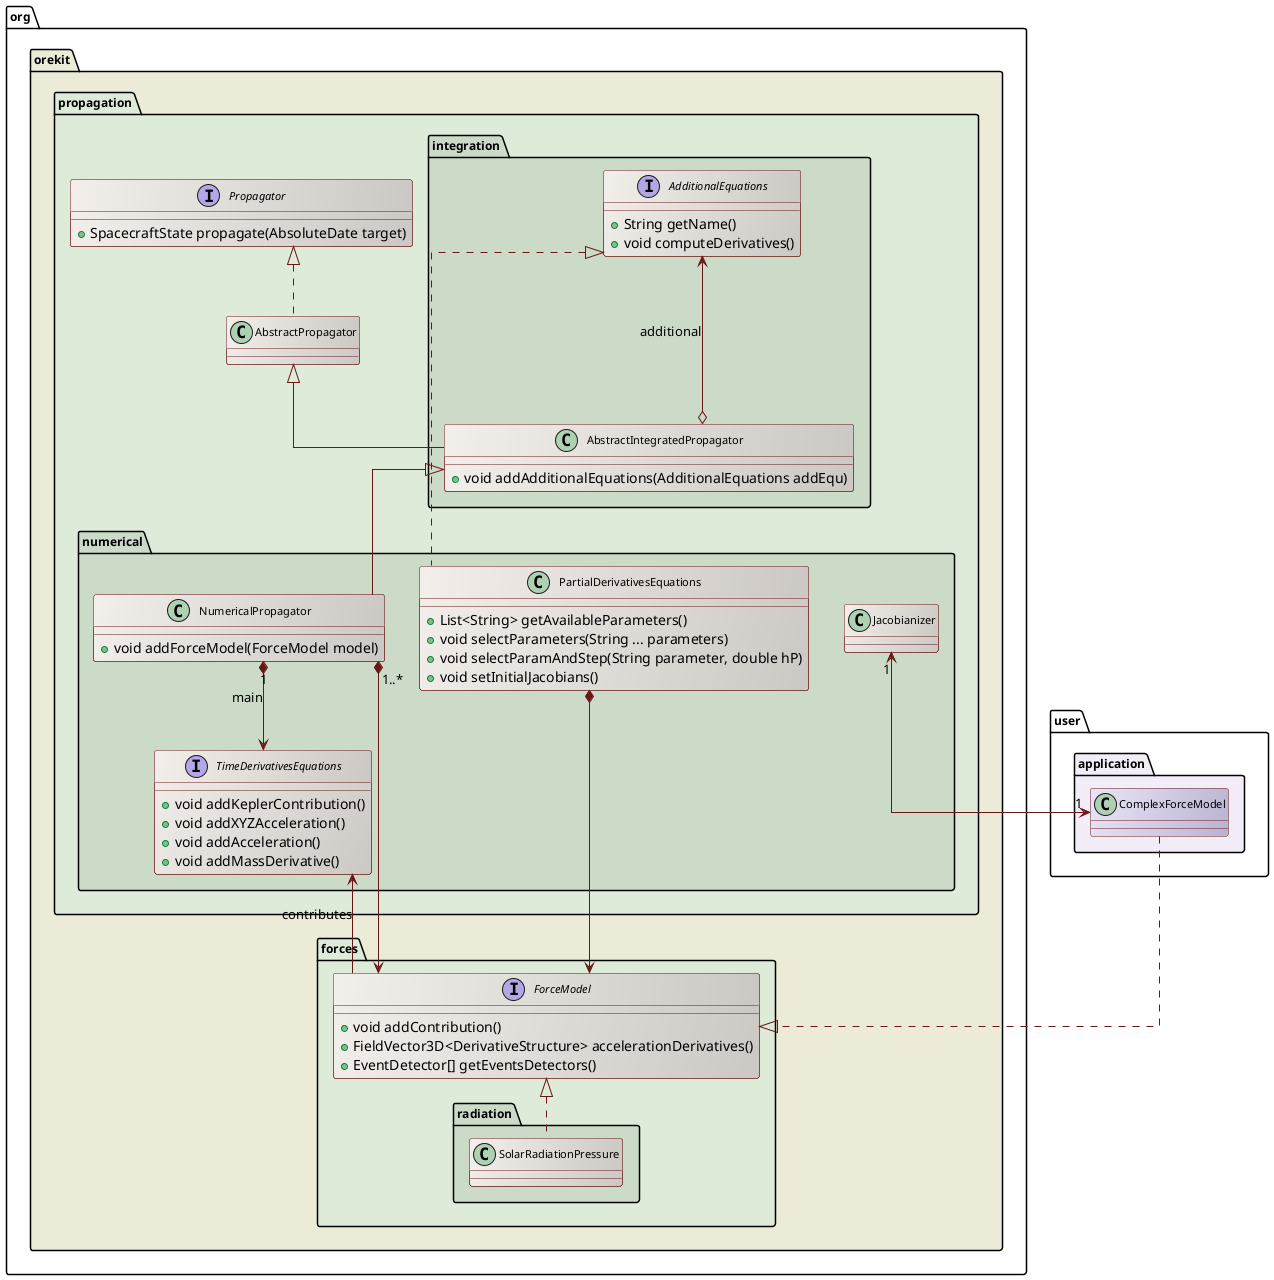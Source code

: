 ' Copyright 2002-2021 CS GROUP
' Licensed to CS GROUP (CS) under one or more
' contributor license agreements.  See the NOTICE file distributed with
' this work for additional information regarding copyright ownership.
' CS licenses this file to You under the Apache License, Version 2.0
' (the "License"); you may not use this file except in compliance with
' the License.  You may obtain a copy of the License at
'
'   http://www.apache.org/licenses/LICENSE-2.0
'
' Unless required by applicable law or agreed to in writing, software
' distributed under the License is distributed on an "AS IS" BASIS,
' WITHOUT WARRANTIES OR CONDITIONS OF ANY KIND, either express or implied.
' See the License for the specific language governing permissions and
' limitations under the License.
 
@startuml

  skinparam svek                  true
  skinparam ClassBackgroundColor  #F3EFEB/CCC9C5
  skinparam ClassArrowColor       #691616
  skinparam ClassBorderColor      #691616
  skinparam NoteBackgroundColor   #F3EFEB
  skinparam NoteBorderColor       #691616
  skinparam NoteFontColor         #691616
  skinparam ClassFontSize         11
  skinparam PackageFontSize       12
  skinparam linetype              ortho

  package org.orekit #ECEBD8 {

    package forces #DDEBD8 {

      interface ForceModel {
        +void addContribution()
        +FieldVector3D<DerivativeStructure> accelerationDerivatives()
        +EventDetector[] getEventsDetectors()
      }

      package radiation #CBDBC8 {
        class SolarRadiationPressure
        ForceModel <|.. SolarRadiationPressure
      }

    }
 
    package propagation #DDEBD8 {

      interface Propagator {
        + SpacecraftState propagate(AbsoluteDate target)
      }

      Propagator <|.. AbstractPropagator

      package integration #CBDBC8 {
        interface AdditionalEquations {
          +String getName()
          +void computeDerivatives()
        }
        class  AbstractIntegratedPropagator {
         +void addAdditionalEquations(AdditionalEquations addEqu)
        }
        AbstractPropagator <|-- AbstractIntegratedPropagator
        AdditionalEquations <---o AbstractIntegratedPropagator : additional
      }

      package numerical #CBDBC8 {

        interface TimeDerivativesEquations {
          +void addKeplerContribution()
          +void addXYZAcceleration()
          +void addAcceleration()
          +void addMassDerivative()
        }

       class NumericalPropagator {
         +void addForceModel(ForceModel model)
       }

        class PartialDerivativesEquations {
          +List<String> getAvailableParameters()
          +void selectParameters(String ... parameters)
          +void selectParamAndStep(String parameter, double hP)
          +void setInitialJacobians()
       }
      class Jacobianizer

       TimeDerivativesEquations    <--      ForceModel : contributes
       AdditionalEquations         <|..     PartialDerivativesEquations
       PartialDerivativesEquations *-->     ForceModel
       AbstractIntegratedPropagator  <|--     NumericalPropagator
       NumericalPropagator         "1..*" *--> ForceModel
       NumericalPropagator         "1" *--> TimeDerivativesEquations : main

      }
    }

  }

  package user.application #F3EDF7 {
        class ComplexForceModel #EAE6F7/B9B3D2
        ComplexForceModel ..|> ForceModel
       Jacobianizer                  "1" <-->  "1" ComplexForceModel

  }
@enduml
